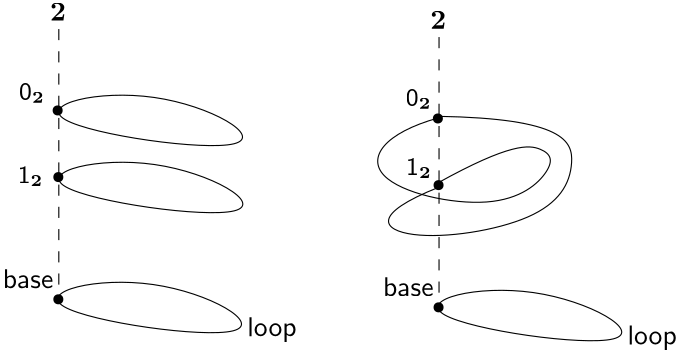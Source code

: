 <?xml version="1.0"?>
<!DOCTYPE ipe SYSTEM "ipe.dtd">
<ipe version="70206" creator="Ipe 7.2.7">
<info created="D:20180512124318" modified="D:20180515221608"/>
<ipestyle name="basic">
<symbol name="arrow/arc(spx)">
<path stroke="sym-stroke" fill="sym-stroke" pen="sym-pen">
0 0 m
-1 0.333 l
-1 -0.333 l
h
</path>
</symbol>
<symbol name="arrow/farc(spx)">
<path stroke="sym-stroke" fill="white" pen="sym-pen">
0 0 m
-1 0.333 l
-1 -0.333 l
h
</path>
</symbol>
<symbol name="arrow/ptarc(spx)">
<path stroke="sym-stroke" fill="sym-stroke" pen="sym-pen">
0 0 m
-1 0.333 l
-0.8 0 l
-1 -0.333 l
h
</path>
</symbol>
<symbol name="arrow/fptarc(spx)">
<path stroke="sym-stroke" fill="white" pen="sym-pen">
0 0 m
-1 0.333 l
-0.8 0 l
-1 -0.333 l
h
</path>
</symbol>
<symbol name="mark/circle(sx)" transformations="translations">
<path fill="sym-stroke">
0.6 0 0 0.6 0 0 e
0.4 0 0 0.4 0 0 e
</path>
</symbol>
<symbol name="mark/disk(sx)" transformations="translations">
<path fill="sym-stroke">
0.6 0 0 0.6 0 0 e
</path>
</symbol>
<symbol name="mark/fdisk(sfx)" transformations="translations">
<group>
<path fill="sym-fill">
0.5 0 0 0.5 0 0 e
</path>
<path fill="sym-stroke" fillrule="eofill">
0.6 0 0 0.6 0 0 e
0.4 0 0 0.4 0 0 e
</path>
</group>
</symbol>
<symbol name="mark/box(sx)" transformations="translations">
<path fill="sym-stroke" fillrule="eofill">
-0.6 -0.6 m
0.6 -0.6 l
0.6 0.6 l
-0.6 0.6 l
h
-0.4 -0.4 m
0.4 -0.4 l
0.4 0.4 l
-0.4 0.4 l
h
</path>
</symbol>
<symbol name="mark/square(sx)" transformations="translations">
<path fill="sym-stroke">
-0.6 -0.6 m
0.6 -0.6 l
0.6 0.6 l
-0.6 0.6 l
h
</path>
</symbol>
<symbol name="mark/fsquare(sfx)" transformations="translations">
<group>
<path fill="sym-fill">
-0.5 -0.5 m
0.5 -0.5 l
0.5 0.5 l
-0.5 0.5 l
h
</path>
<path fill="sym-stroke" fillrule="eofill">
-0.6 -0.6 m
0.6 -0.6 l
0.6 0.6 l
-0.6 0.6 l
h
-0.4 -0.4 m
0.4 -0.4 l
0.4 0.4 l
-0.4 0.4 l
h
</path>
</group>
</symbol>
<symbol name="mark/cross(sx)" transformations="translations">
<group>
<path fill="sym-stroke">
-0.43 -0.57 m
0.57 0.43 l
0.43 0.57 l
-0.57 -0.43 l
h
</path>
<path fill="sym-stroke">
-0.43 0.57 m
0.57 -0.43 l
0.43 -0.57 l
-0.57 0.43 l
h
</path>
</group>
</symbol>
<symbol name="arrow/fnormal(spx)">
<path stroke="sym-stroke" fill="white" pen="sym-pen">
0 0 m
-1 0.333 l
-1 -0.333 l
h
</path>
</symbol>
<symbol name="arrow/pointed(spx)">
<path stroke="sym-stroke" fill="sym-stroke" pen="sym-pen">
0 0 m
-1 0.333 l
-0.8 0 l
-1 -0.333 l
h
</path>
</symbol>
<symbol name="arrow/fpointed(spx)">
<path stroke="sym-stroke" fill="white" pen="sym-pen">
0 0 m
-1 0.333 l
-0.8 0 l
-1 -0.333 l
h
</path>
</symbol>
<symbol name="arrow/linear(spx)">
<path stroke="sym-stroke" pen="sym-pen">
-1 0.333 m
0 0 l
-1 -0.333 l
</path>
</symbol>
<symbol name="arrow/fdouble(spx)">
<path stroke="sym-stroke" fill="white" pen="sym-pen">
0 0 m
-1 0.333 l
-1 -0.333 l
h
-1 0 m
-2 0.333 l
-2 -0.333 l
h
</path>
</symbol>
<symbol name="arrow/double(spx)">
<path stroke="sym-stroke" fill="sym-stroke" pen="sym-pen">
0 0 m
-1 0.333 l
-1 -0.333 l
h
-1 0 m
-2 0.333 l
-2 -0.333 l
h
</path>
</symbol>
<pen name="heavier" value="0.8"/>
<pen name="fat" value="1.2"/>
<pen name="ultrafat" value="2"/>
<symbolsize name="large" value="5"/>
<symbolsize name="small" value="2"/>
<symbolsize name="tiny" value="1.1"/>
<arrowsize name="large" value="10"/>
<arrowsize name="small" value="5"/>
<arrowsize name="tiny" value="3"/>
<color name="red" value="1 0 0"/>
<color name="green" value="0 1 0"/>
<color name="blue" value="0 0 1"/>
<color name="yellow" value="1 1 0"/>
<color name="orange" value="1 0.647 0"/>
<color name="gold" value="1 0.843 0"/>
<color name="purple" value="0.627 0.125 0.941"/>
<color name="gray" value="0.745"/>
<color name="brown" value="0.647 0.165 0.165"/>
<color name="navy" value="0 0 0.502"/>
<color name="pink" value="1 0.753 0.796"/>
<color name="seagreen" value="0.18 0.545 0.341"/>
<color name="turquoise" value="0.251 0.878 0.816"/>
<color name="violet" value="0.933 0.51 0.933"/>
<color name="darkblue" value="0 0 0.545"/>
<color name="darkcyan" value="0 0.545 0.545"/>
<color name="darkgray" value="0.663"/>
<color name="darkgreen" value="0 0.392 0"/>
<color name="darkmagenta" value="0.545 0 0.545"/>
<color name="darkorange" value="1 0.549 0"/>
<color name="darkred" value="0.545 0 0"/>
<color name="lightblue" value="0.678 0.847 0.902"/>
<color name="lightcyan" value="0.878 1 1"/>
<color name="lightgray" value="0.827"/>
<color name="lightgreen" value="0.565 0.933 0.565"/>
<color name="lightyellow" value="1 1 0.878"/>
<dashstyle name="dashed" value="[4] 0"/>
<dashstyle name="dotted" value="[1 3] 0"/>
<dashstyle name="dash dotted" value="[4 2 1 2] 0"/>
<dashstyle name="dash dot dotted" value="[4 2 1 2 1 2] 0"/>
<textsize name="large" value="\large"/>
<textsize name="Large" value="\Large"/>
<textsize name="LARGE" value="\LARGE"/>
<textsize name="huge" value="\huge"/>
<textsize name="Huge" value="\Huge"/>
<textsize name="small" value="\small"/>
<textsize name="footnote" value="\footnotesize"/>
<textsize name="tiny" value="\tiny"/>
<textstyle name="center" begin="\begin{center}" end="\end{center}"/>
<textstyle name="itemize" begin="\begin{itemize}" end="\end{itemize}"/>
<textstyle name="item" begin="\begin{itemize}\item{}" end="\end{itemize}"/>
<gridsize name="4 pts" value="4"/>
<gridsize name="8 pts (~3 mm)" value="8"/>
<gridsize name="16 pts (~6 mm)" value="16"/>
<gridsize name="32 pts (~12 mm)" value="32"/>
<gridsize name="10 pts (~3.5 mm)" value="10"/>
<gridsize name="20 pts (~7 mm)" value="20"/>
<gridsize name="14 pts (~5 mm)" value="14"/>
<gridsize name="28 pts (~10 mm)" value="28"/>
<gridsize name="56 pts (~20 mm)" value="56"/>
<anglesize name="90 deg" value="90"/>
<anglesize name="60 deg" value="60"/>
<anglesize name="45 deg" value="45"/>
<anglesize name="30 deg" value="30"/>
<anglesize name="22.5 deg" value="22.5"/>
<opacity name="10%" value="0.1"/>
<opacity name="30%" value="0.3"/>
<opacity name="50%" value="0.5"/>
<opacity name="75%" value="0.75"/>
<tiling name="falling" angle="-60" step="4" width="1"/>
<tiling name="rising" angle="30" step="4" width="1"/>
</ipestyle>
<page>
<layer name="alpha"/>
<view layers="alpha" active="alpha"/>
<use layer="alpha" name="mark/disk(sx)" pos="204 640" size="normal" stroke="black"/>
<text matrix="1 0 0 1 -8 0" transformations="translations" pos="192 644" stroke="black" type="label" width="18.182" height="6.918" depth="0" valign="baseline" style="math">\mathsf{base}</text>
<text matrix="1 0 0 1 -0.0149693 10.6568" transformations="translations" pos="272 616" stroke="black" type="label" width="17.767" height="6.926" depth="1.93" valign="baseline" style="math">\mathsf{loop}</text>
<path matrix="1 0 0 1 0.170725 5.29418" stroke="black" dash="dashed">
204 640 m
204 736 l
</path>
<use name="mark/disk(sx)" pos="204 684" size="normal" stroke="black"/>
<use matrix="1 0 0 1 -0.248491 -4.0048" name="mark/disk(sx)" pos="204 712" size="normal" stroke="black"/>
<text matrix="1 0 0 1 -2.11657 -0.232252" transformations="translations" pos="192 712" stroke="black" type="label" width="9.251" height="5.873" depth="0.99" valign="baseline" size="small" style="math">\mathsf{0}_{\mathbf{2}}</text>
<text matrix="1 0 0 1 -2.63915 -2.19189" transformations="translations" pos="192 684" stroke="black" type="label" width="9.251" height="5.873" depth="0.99" valign="baseline" size="small" style="math">\mathsf{1}_{\mathbf{2}}</text>
<text matrix="1 0 0 1 -3.01546 4.33176" transformations="translations" pos="204 736" stroke="black" type="label" width="5.728" height="6.42" depth="0" valign="baseline" style="math">\mathbf{2}</text>
<path matrix="1 0 0 1 6.37594 2.55676" stroke="black">
169.209 702.336
233.209 718.336
290.716 684.998 u
</path>
<path matrix="1 0 0 1 6.4837 -21.5877" stroke="black">
169.209 702.336
233.209 718.336
290.716 684.998 u
</path>
<path matrix="1 0 0 1 6.01067 -64.7942" stroke="black">
169.209 702.336
233.209 718.336
290.716 684.998 u
</path>
<use matrix="1 0 0 1 136.881 -2.89579" name="mark/disk(sx)" pos="204 640" size="normal" stroke="black"/>
<text matrix="1 0 0 1 128.881 -2.89579" transformations="translations" pos="192 644" stroke="black" type="label" width="18.182" height="6.918" depth="0" valign="baseline" style="math">\mathsf{base}</text>
<text matrix="1 0 0 1 136.866 7.76101" transformations="translations" pos="272 616" stroke="black" type="label" width="17.767" height="6.926" depth="1.93" valign="baseline" style="math">\mathsf{loop}</text>
<path matrix="1 0 0 1 137.052 2.39839" stroke="black" dash="dashed">
204 640 m
204 736 l
</path>
<use matrix="1 0 0 1 136.881 -2.89579" name="mark/disk(sx)" pos="204 684" size="normal" stroke="black"/>
<use matrix="1 0 0 1 136.633 -6.90059" name="mark/disk(sx)" pos="204 712" size="normal" stroke="black"/>
<text matrix="1 0 0 1 137.112 -2.37334" transformations="translations" pos="192 712" stroke="black" type="label" width="9.251" height="5.873" depth="0.99" valign="baseline" size="small" style="math">\mathsf{0}_{\mathbf{2}}</text>
<text matrix="1 0 0 1 137.191 0.706029" transformations="translations" pos="192 684" stroke="black" type="label" width="9.251" height="5.873" depth="0.99" valign="baseline" size="small" style="math">\mathsf{1}_{\mathbf{2}}</text>
<text matrix="1 0 0 1 133.866 1.43597" transformations="translations" pos="204 736" stroke="black" type="label" width="5.728" height="6.42" depth="0" valign="baseline" style="math">\mathbf{2}</text>
<path matrix="1 0 0 1 142.892 -67.69" stroke="black">
169.209 702.336
233.209 718.336
290.716 684.998 u
</path>
<path stroke="black">
340.928 680.33 m
316.319 670.543
324.797 659.042
380.199 667.557
392.322 688.528
386.197 705.116
340.659 705.879 c
</path>
<path stroke="black">
340.818 705.307 m
321.2 699.831
309.061 682.16
364.177 670.14
383.226 687.521
380.399 694.863
366.754 696.392
340.471 681.808 c
</path>
</page>
</ipe>
